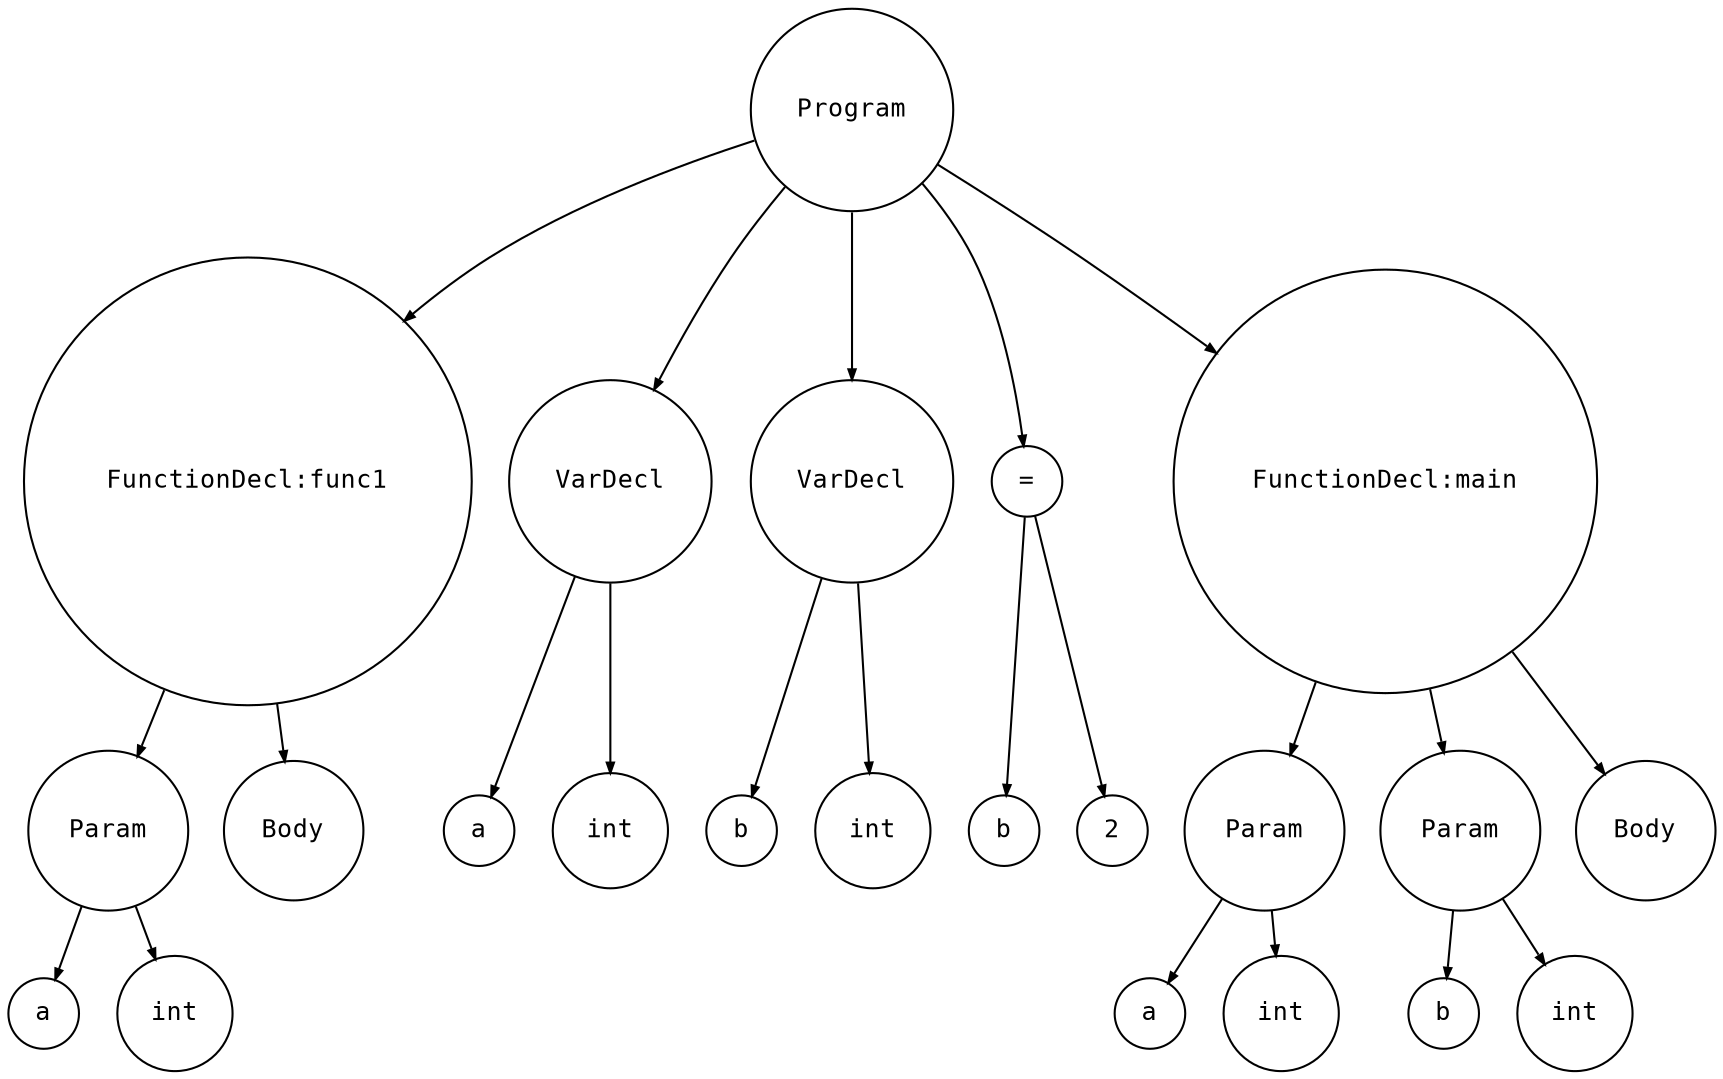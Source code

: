 digraph astgraph {
  node [shape=circle, fontsize=12, fontname="Courier", height=.1];
  ranksep=.3;
  edge [arrowsize=.5]

  node1 [label="Program"]
  node2 [label="FunctionDecl:func1"]
  node3 [label="Param"]
  node4 [label="a"]
  node3 -> node4
  node5 [label="int"]
  node3 -> node5
  node2 -> node3
  node6 [label="Body"]
  node2 -> node6
  node1 -> node2
  node7 [label="VarDecl"]
  node8 [label="a"]
  node7 -> node8
  node9 [label="int"]
  node7 -> node9
  node1 -> node7
  node10 [label="VarDecl"]
  node11 [label="b"]
  node10 -> node11
  node12 [label="int"]
  node10 -> node12
  node1 -> node10
  node13 [label="="]
  node14 [label="b"]
  node13 -> node14
  node15 [label="2"]
  node13 -> node15
  node1 -> node13
  node16 [label="FunctionDecl:main"]
  node17 [label="Param"]
  node18 [label="a"]
  node17 -> node18
  node19 [label="int"]
  node17 -> node19
  node16 -> node17
  node20 [label="Param"]
  node21 [label="b"]
  node20 -> node21
  node22 [label="int"]
  node20 -> node22
  node16 -> node20
  node23 [label="Body"]
  node16 -> node23
  node1 -> node16
}
